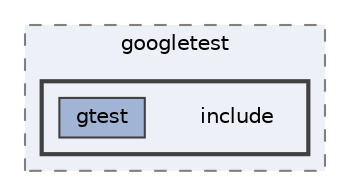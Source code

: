 digraph "/Users/yjack/GitHub/SimEvo/build/_deps/googletest-src/googletest/include"
{
 // LATEX_PDF_SIZE
  bgcolor="transparent";
  edge [fontname=Helvetica,fontsize=10,labelfontname=Helvetica,labelfontsize=10];
  node [fontname=Helvetica,fontsize=10,shape=box,height=0.2,width=0.4];
  compound=true
  subgraph clusterdir_001a0f336d1d0a6c17b1be78e41a6b36 {
    graph [ bgcolor="#edf0f7", pencolor="grey50", label="googletest", fontname=Helvetica,fontsize=10 style="filled,dashed", URL="dir_001a0f336d1d0a6c17b1be78e41a6b36.html",tooltip=""]
  subgraph clusterdir_65c2869a7074b008415232db837a30d1 {
    graph [ bgcolor="#edf0f7", pencolor="grey25", label="", fontname=Helvetica,fontsize=10 style="filled,bold", URL="dir_65c2869a7074b008415232db837a30d1.html",tooltip=""]
    dir_65c2869a7074b008415232db837a30d1 [shape=plaintext, label="include"];
  dir_84cfc63411e2278cbc7a99e8ced82aca [label="gtest", fillcolor="#a2b4d6", color="grey25", style="filled", URL="dir_84cfc63411e2278cbc7a99e8ced82aca.html",tooltip=""];
  }
  }
}
